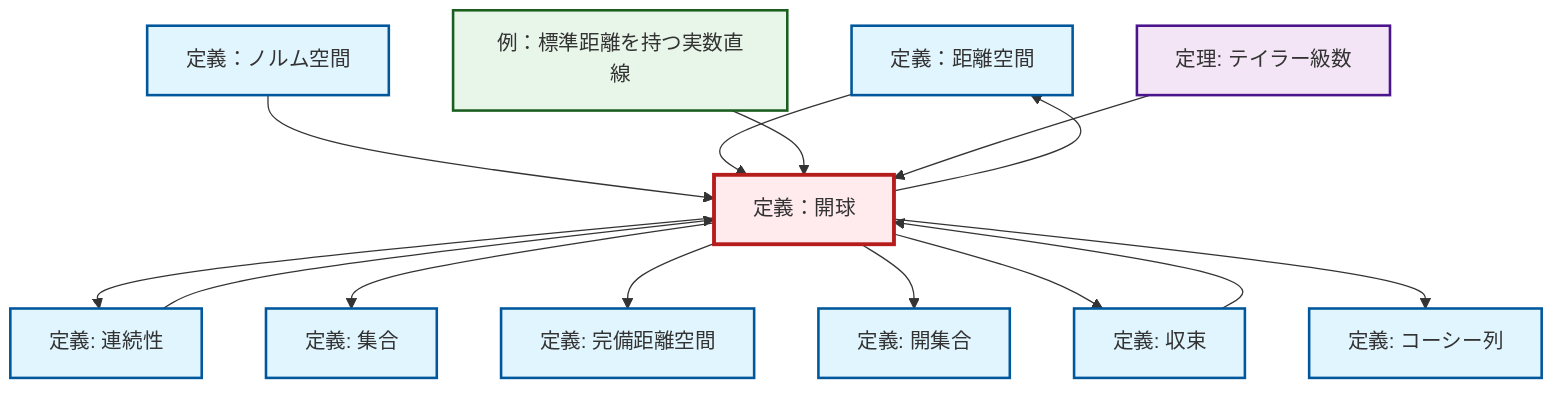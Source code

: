 graph TD
    classDef definition fill:#e1f5fe,stroke:#01579b,stroke-width:2px
    classDef theorem fill:#f3e5f5,stroke:#4a148c,stroke-width:2px
    classDef axiom fill:#fff3e0,stroke:#e65100,stroke-width:2px
    classDef example fill:#e8f5e9,stroke:#1b5e20,stroke-width:2px
    classDef current fill:#ffebee,stroke:#b71c1c,stroke-width:3px
    def-metric-space["定義：距離空間"]:::definition
    def-continuity["定義: 連続性"]:::definition
    def-cauchy-sequence["定義: コーシー列"]:::definition
    thm-taylor-series["定理: テイラー級数"]:::theorem
    def-complete-metric-space["定義: 完備距離空間"]:::definition
    def-set["定義: 集合"]:::definition
    ex-real-line-metric["例：標準距離を持つ実数直線"]:::example
    def-open-ball["定義：開球"]:::definition
    def-normed-vector-space["定義：ノルム空間"]:::definition
    def-open-set["定義: 開集合"]:::definition
    def-convergence["定義: 収束"]:::definition
    def-open-ball --> def-continuity
    def-open-ball --> def-set
    def-normed-vector-space --> def-open-ball
    def-metric-space --> def-open-ball
    def-open-ball --> def-complete-metric-space
    def-open-ball --> def-open-set
    def-open-ball --> def-metric-space
    ex-real-line-metric --> def-open-ball
    thm-taylor-series --> def-open-ball
    def-open-ball --> def-convergence
    def-convergence --> def-open-ball
    def-open-ball --> def-cauchy-sequence
    def-continuity --> def-open-ball
    class def-open-ball current